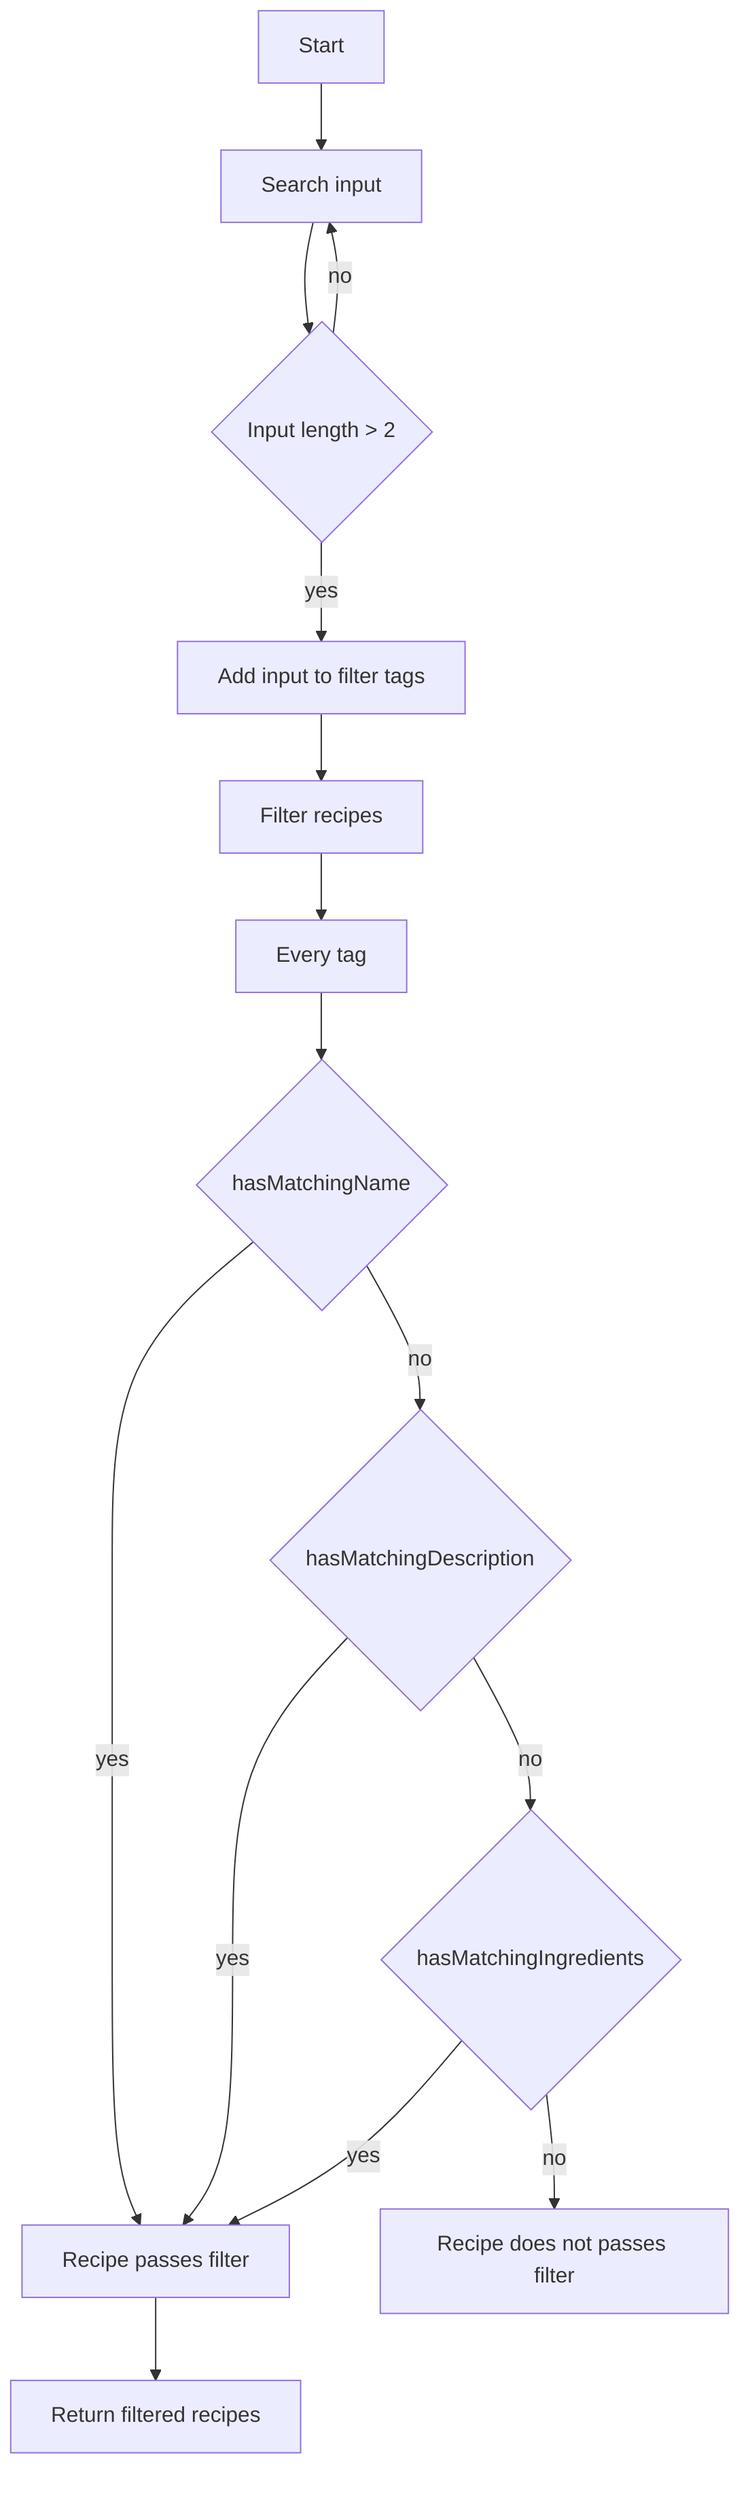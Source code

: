 graph TD
    A[Start] --> B[Search input]
    B --> C{Input length > 2}
    C --> |yes| D[Add input to filter tags]
    C --> |no| B
    D --> E[Filter recipes]
    E --> F[Every tag]
    F --> G1{hasMatchingName}
    G1 --> |yes| H[Recipe passes filter]
    G1 --> |no| G2{hasMatchingDescription}
    G2 --> |yes| H
    G2 --> |no| G3{hasMatchingIngredients}
    G3 --> |yes| H
    G3 --> |no| I[Recipe does not passes filter]
    H --> J[Return filtered recipes]